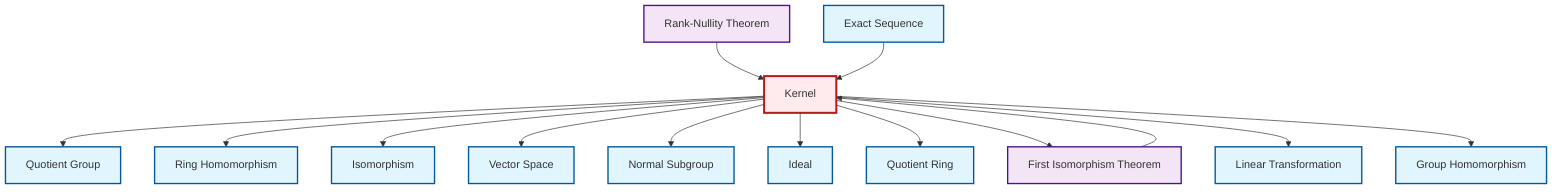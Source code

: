 graph TD
    classDef definition fill:#e1f5fe,stroke:#01579b,stroke-width:2px
    classDef theorem fill:#f3e5f5,stroke:#4a148c,stroke-width:2px
    classDef axiom fill:#fff3e0,stroke:#e65100,stroke-width:2px
    classDef example fill:#e8f5e9,stroke:#1b5e20,stroke-width:2px
    classDef current fill:#ffebee,stroke:#b71c1c,stroke-width:3px
    def-exact-sequence["Exact Sequence"]:::definition
    def-normal-subgroup["Normal Subgroup"]:::definition
    def-ring-homomorphism["Ring Homomorphism"]:::definition
    def-vector-space["Vector Space"]:::definition
    thm-rank-nullity["Rank-Nullity Theorem"]:::theorem
    def-linear-transformation["Linear Transformation"]:::definition
    def-kernel["Kernel"]:::definition
    def-isomorphism["Isomorphism"]:::definition
    def-quotient-group["Quotient Group"]:::definition
    def-quotient-ring["Quotient Ring"]:::definition
    thm-first-isomorphism["First Isomorphism Theorem"]:::theorem
    def-ideal["Ideal"]:::definition
    def-homomorphism["Group Homomorphism"]:::definition
    def-kernel --> def-quotient-group
    def-kernel --> def-ring-homomorphism
    def-kernel --> def-isomorphism
    def-kernel --> def-vector-space
    def-kernel --> def-normal-subgroup
    def-kernel --> def-ideal
    def-kernel --> def-quotient-ring
    thm-rank-nullity --> def-kernel
    def-kernel --> thm-first-isomorphism
    def-exact-sequence --> def-kernel
    def-kernel --> def-linear-transformation
    thm-first-isomorphism --> def-kernel
    def-kernel --> def-homomorphism
    class def-kernel current